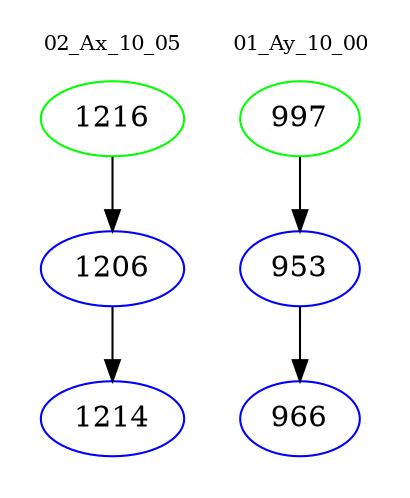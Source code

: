 digraph{
subgraph cluster_0 {
color = white
label = "02_Ax_10_05";
fontsize=10;
T0_1216 [label="1216", color="green"]
T0_1216 -> T0_1206 [color="black"]
T0_1206 [label="1206", color="blue"]
T0_1206 -> T0_1214 [color="black"]
T0_1214 [label="1214", color="blue"]
}
subgraph cluster_1 {
color = white
label = "01_Ay_10_00";
fontsize=10;
T1_997 [label="997", color="green"]
T1_997 -> T1_953 [color="black"]
T1_953 [label="953", color="blue"]
T1_953 -> T1_966 [color="black"]
T1_966 [label="966", color="blue"]
}
}
